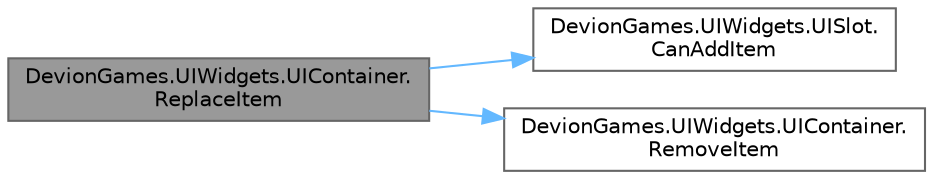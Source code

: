 digraph "DevionGames.UIWidgets.UIContainer.ReplaceItem"
{
 // LATEX_PDF_SIZE
  bgcolor="transparent";
  edge [fontname=Helvetica,fontsize=10,labelfontname=Helvetica,labelfontsize=10];
  node [fontname=Helvetica,fontsize=10,shape=box,height=0.2,width=0.4];
  rankdir="LR";
  Node1 [id="Node000001",label="DevionGames.UIWidgets.UIContainer.\lReplaceItem",height=0.2,width=0.4,color="gray40", fillcolor="grey60", style="filled", fontcolor="black",tooltip="Replaces the items at index and returns the previous item."];
  Node1 -> Node2 [id="edge1_Node000001_Node000002",color="steelblue1",style="solid",tooltip=" "];
  Node2 [id="Node000002",label="DevionGames.UIWidgets.UISlot.\lCanAddItem",height=0.2,width=0.4,color="grey40", fillcolor="white", style="filled",URL="$class_devion_games_1_1_u_i_widgets_1_1_u_i_slot.html#a74f5dda3dfa4f4d9c0456eedbfaece19",tooltip="Can the item be added to this slot. This does not check if the slot is empty."];
  Node1 -> Node3 [id="edge2_Node000001_Node000003",color="steelblue1",style="solid",tooltip=" "];
  Node3 [id="Node000003",label="DevionGames.UIWidgets.UIContainer.\lRemoveItem",height=0.2,width=0.4,color="grey40", fillcolor="white", style="filled",URL="$class_devion_games_1_1_u_i_widgets_1_1_u_i_container.html#a4bb8280906901929d581f8fd6f70bb67",tooltip="Removes the item at index. Sometimes an item requires more then one slot(two-handed weapon),..."];
}
